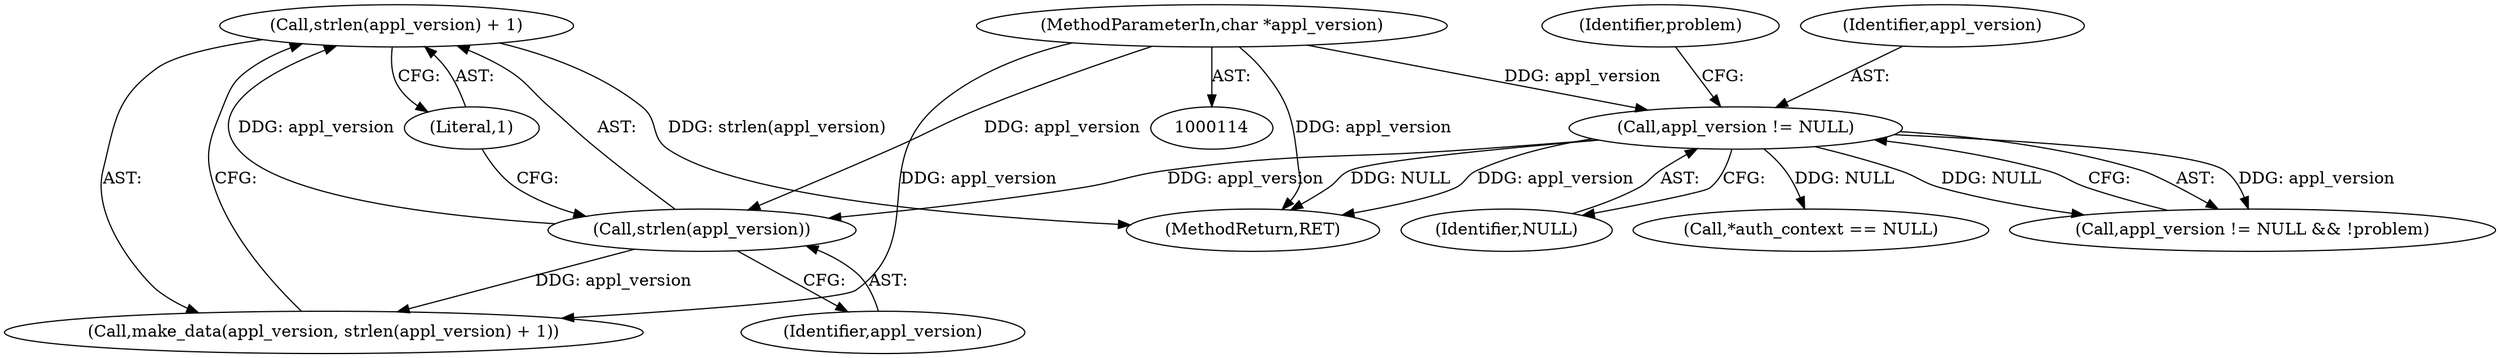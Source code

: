 digraph "0_krb5_102bb6ebf20f9174130c85c3b052ae104e5073ec_0@API" {
"1000234" [label="(Call,strlen(appl_version) + 1)"];
"1000235" [label="(Call,strlen(appl_version))"];
"1000224" [label="(Call,appl_version != NULL)"];
"1000118" [label="(MethodParameterIn,char *appl_version)"];
"1000226" [label="(Identifier,NULL)"];
"1000234" [label="(Call,strlen(appl_version) + 1)"];
"1000225" [label="(Identifier,appl_version)"];
"1000296" [label="(Call,*auth_context == NULL)"];
"1000232" [label="(Call,make_data(appl_version, strlen(appl_version) + 1))"];
"1000236" [label="(Identifier,appl_version)"];
"1000620" [label="(MethodReturn,RET)"];
"1000224" [label="(Call,appl_version != NULL)"];
"1000118" [label="(MethodParameterIn,char *appl_version)"];
"1000235" [label="(Call,strlen(appl_version))"];
"1000228" [label="(Identifier,problem)"];
"1000223" [label="(Call,appl_version != NULL && !problem)"];
"1000237" [label="(Literal,1)"];
"1000234" -> "1000232"  [label="AST: "];
"1000234" -> "1000237"  [label="CFG: "];
"1000235" -> "1000234"  [label="AST: "];
"1000237" -> "1000234"  [label="AST: "];
"1000232" -> "1000234"  [label="CFG: "];
"1000234" -> "1000620"  [label="DDG: strlen(appl_version)"];
"1000235" -> "1000234"  [label="DDG: appl_version"];
"1000235" -> "1000236"  [label="CFG: "];
"1000236" -> "1000235"  [label="AST: "];
"1000237" -> "1000235"  [label="CFG: "];
"1000235" -> "1000232"  [label="DDG: appl_version"];
"1000224" -> "1000235"  [label="DDG: appl_version"];
"1000118" -> "1000235"  [label="DDG: appl_version"];
"1000224" -> "1000223"  [label="AST: "];
"1000224" -> "1000226"  [label="CFG: "];
"1000225" -> "1000224"  [label="AST: "];
"1000226" -> "1000224"  [label="AST: "];
"1000228" -> "1000224"  [label="CFG: "];
"1000223" -> "1000224"  [label="CFG: "];
"1000224" -> "1000620"  [label="DDG: appl_version"];
"1000224" -> "1000620"  [label="DDG: NULL"];
"1000224" -> "1000223"  [label="DDG: appl_version"];
"1000224" -> "1000223"  [label="DDG: NULL"];
"1000118" -> "1000224"  [label="DDG: appl_version"];
"1000224" -> "1000296"  [label="DDG: NULL"];
"1000118" -> "1000114"  [label="AST: "];
"1000118" -> "1000620"  [label="DDG: appl_version"];
"1000118" -> "1000232"  [label="DDG: appl_version"];
}
